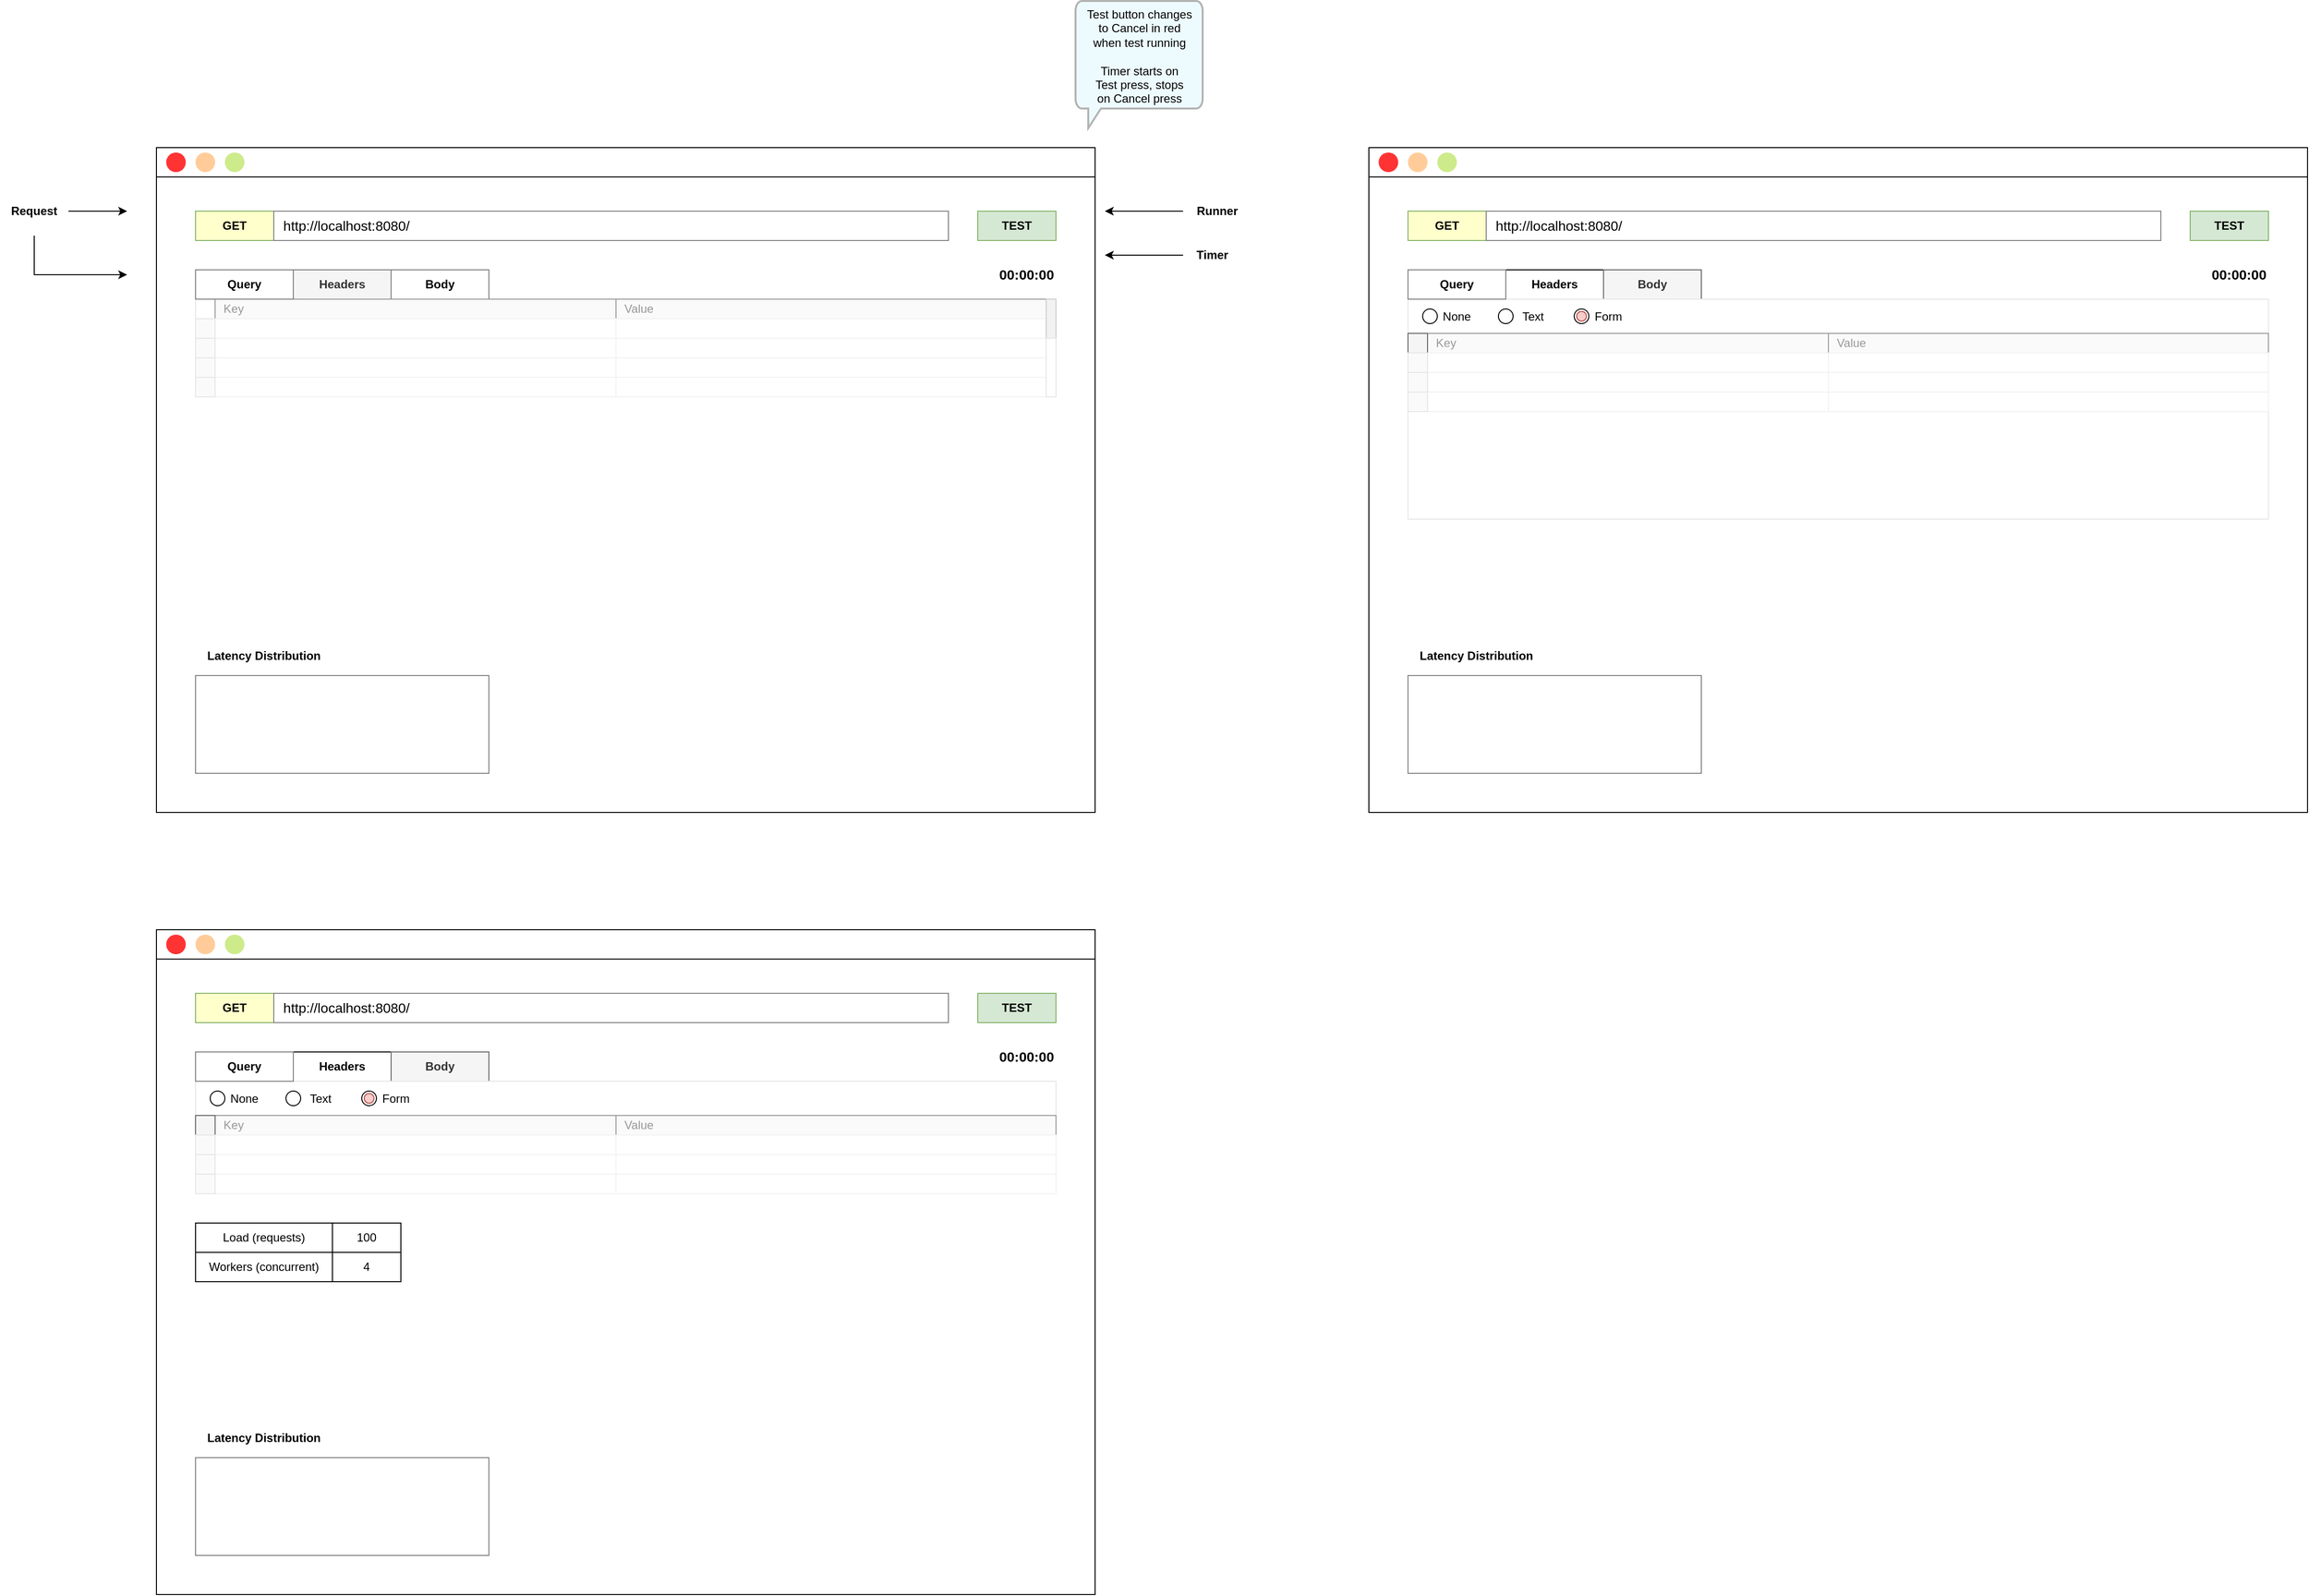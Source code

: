 <mxfile version="13.3.5" type="device"><diagram id="piDafpqhtRUU5qUU-vj8" name="request"><mxGraphModel dx="1506" dy="1230" grid="1" gridSize="10" guides="1" tooltips="0" connect="1" arrows="0" fold="1" page="0" pageScale="1" pageWidth="1169" pageHeight="827" math="0" shadow="0"><root><mxCell id="0"/><mxCell id="1" parent="0"/><mxCell id="DUtWAYtQzDYEJE8aA9wI-19" value="" style="group;fontStyle=1;movable=1;resizable=1;rotatable=1;deletable=1;editable=1;connectable=1;align=left;fontColor=#333333;fillColor=#FAFAFA;strokeColor=#000000;" parent="1" vertex="1" connectable="0"><mxGeometry y="40" width="960" height="680" as="geometry"/></mxCell><mxCell id="DUtWAYtQzDYEJE8aA9wI-14" value="" style="rounded=0;whiteSpace=wrap;html=1;movable=1;resizable=1;rotatable=1;deletable=1;editable=1;connectable=1;" parent="DUtWAYtQzDYEJE8aA9wI-19" vertex="1"><mxGeometry width="960" height="680" as="geometry"/></mxCell><mxCell id="DUtWAYtQzDYEJE8aA9wI-15" value="" style="rounded=0;whiteSpace=wrap;html=1;movable=1;resizable=1;rotatable=1;deletable=1;editable=1;connectable=1;" parent="DUtWAYtQzDYEJE8aA9wI-19" vertex="1"><mxGeometry width="960" height="30" as="geometry"/></mxCell><mxCell id="DUtWAYtQzDYEJE8aA9wI-16" value="" style="ellipse;whiteSpace=wrap;html=1;aspect=fixed;fontColor=#ffffff;strokeColor=none;fillColor=#FF3333;movable=1;resizable=1;rotatable=1;deletable=1;editable=1;connectable=1;" parent="DUtWAYtQzDYEJE8aA9wI-19" vertex="1"><mxGeometry x="10" y="5" width="20" height="20" as="geometry"/></mxCell><mxCell id="DUtWAYtQzDYEJE8aA9wI-17" value="" style="ellipse;whiteSpace=wrap;html=1;aspect=fixed;fillColor=#ffcc99;strokeColor=none;movable=1;resizable=1;rotatable=1;deletable=1;editable=1;connectable=1;" parent="DUtWAYtQzDYEJE8aA9wI-19" vertex="1"><mxGeometry x="40" y="5" width="20" height="20" as="geometry"/></mxCell><mxCell id="DUtWAYtQzDYEJE8aA9wI-18" value="" style="ellipse;whiteSpace=wrap;html=1;aspect=fixed;fillColor=#cdeb8b;strokeColor=none;movable=1;resizable=1;rotatable=1;deletable=1;editable=1;connectable=1;" parent="DUtWAYtQzDYEJE8aA9wI-19" vertex="1"><mxGeometry x="70" y="5" width="20" height="20" as="geometry"/></mxCell><mxCell id="DUtWAYtQzDYEJE8aA9wI-38" value="&lt;b&gt;TEST&lt;/b&gt;" style="rounded=0;whiteSpace=wrap;html=1;align=center;fillColor=#d5e8d4;strokeColor=#82b366;movable=1;resizable=1;rotatable=1;deletable=1;editable=1;connectable=1;" parent="DUtWAYtQzDYEJE8aA9wI-19" vertex="1"><mxGeometry x="840" y="65" width="80" height="30" as="geometry"/></mxCell><mxCell id="DUtWAYtQzDYEJE8aA9wI-216" value="" style="html=1;dashed=0;whitespace=wrap;labelBackgroundColor=none;fillColor=none;align=left;strokeColor=#808080;movable=1;resizable=1;rotatable=1;deletable=1;editable=1;connectable=1;" parent="DUtWAYtQzDYEJE8aA9wI-19" vertex="1"><mxGeometry x="40" y="540" width="300" height="100" as="geometry"/></mxCell><mxCell id="DUtWAYtQzDYEJE8aA9wI-217" value="&lt;b&gt;Latency Distribution&lt;/b&gt;" style="text;html=1;strokeColor=none;fillColor=none;align=center;verticalAlign=middle;whiteSpace=wrap;rounded=0;labelBackgroundColor=none;movable=1;resizable=1;rotatable=1;deletable=1;editable=1;connectable=1;" parent="DUtWAYtQzDYEJE8aA9wI-19" vertex="1"><mxGeometry x="40" y="510" width="140" height="20" as="geometry"/></mxCell><mxCell id="DUtWAYtQzDYEJE8aA9wI-33" value="&lt;b&gt;Headers&lt;/b&gt;" style="rounded=0;whiteSpace=wrap;html=1;align=center;fillColor=#f5f5f5;fontColor=#333333;strokeColor=#808080;movable=1;resizable=1;rotatable=1;deletable=1;editable=1;connectable=1;" parent="DUtWAYtQzDYEJE8aA9wI-19" vertex="1"><mxGeometry x="140" y="125" width="100" height="30" as="geometry"/></mxCell><mxCell id="DUtWAYtQzDYEJE8aA9wI-39" value="&lt;b&gt;&lt;font style=&quot;font-size: 14px&quot;&gt;00:00:00&lt;/font&gt;&lt;/b&gt;" style="text;html=1;strokeColor=none;fillColor=none;align=right;verticalAlign=middle;whiteSpace=wrap;rounded=0;movable=1;resizable=1;rotatable=1;deletable=1;editable=1;connectable=1;" parent="DUtWAYtQzDYEJE8aA9wI-19" vertex="1"><mxGeometry x="840" y="120" width="80" height="20" as="geometry"/></mxCell><mxCell id="DUtWAYtQzDYEJE8aA9wI-40" value="&lt;b&gt;Body&lt;/b&gt;" style="rounded=0;whiteSpace=wrap;html=1;align=center;strokeColor=#808080;movable=1;resizable=1;rotatable=1;deletable=1;editable=1;connectable=1;" parent="DUtWAYtQzDYEJE8aA9wI-19" vertex="1"><mxGeometry x="240" y="125" width="100" height="30" as="geometry"/></mxCell><mxCell id="DUtWAYtQzDYEJE8aA9wI-25" value="" style="rounded=0;whiteSpace=wrap;html=1;align=left;strokeColor=#E6E6E6;movable=1;resizable=1;rotatable=1;deletable=1;editable=1;connectable=1;" parent="DUtWAYtQzDYEJE8aA9wI-19" vertex="1"><mxGeometry x="40" y="155" width="880" height="100" as="geometry"/></mxCell><mxCell id="DUtWAYtQzDYEJE8aA9wI-47" value="&lt;font color=&quot;#999999&quot;&gt;&amp;nbsp; Key&lt;/font&gt;" style="rounded=0;whiteSpace=wrap;html=1;align=left;labelBackgroundColor=none;fillColor=#FAFAFA;strokeColor=#999999;movable=1;resizable=1;rotatable=1;deletable=1;editable=1;connectable=1;" parent="DUtWAYtQzDYEJE8aA9wI-19" vertex="1"><mxGeometry x="60" y="155" width="410" height="20" as="geometry"/></mxCell><mxCell id="DUtWAYtQzDYEJE8aA9wI-109" value="&lt;font color=&quot;#999999&quot;&gt;&amp;nbsp; Value&lt;/font&gt;" style="rounded=0;whiteSpace=wrap;html=1;align=left;labelBackgroundColor=none;fillColor=#FAFAFA;strokeColor=#999999;movable=1;resizable=1;rotatable=1;deletable=1;editable=1;connectable=1;" parent="DUtWAYtQzDYEJE8aA9wI-19" vertex="1"><mxGeometry x="470" y="155" width="440" height="20" as="geometry"/></mxCell><mxCell id="DUtWAYtQzDYEJE8aA9wI-111" value="" style="rounded=0;whiteSpace=wrap;html=1;align=left;labelBackgroundColor=none;fillColor=#FFFFFF;strokeColor=#F2F2F2;movable=1;resizable=1;rotatable=1;deletable=1;editable=1;connectable=1;" parent="DUtWAYtQzDYEJE8aA9wI-19" vertex="1"><mxGeometry x="60" y="175" width="410" height="20" as="geometry"/></mxCell><mxCell id="DUtWAYtQzDYEJE8aA9wI-135" value="" style="rounded=0;whiteSpace=wrap;html=1;align=left;labelBackgroundColor=none;fillColor=#FFFFFF;strokeColor=#F2F2F2;movable=1;resizable=1;rotatable=1;deletable=1;editable=1;connectable=1;" parent="DUtWAYtQzDYEJE8aA9wI-19" vertex="1"><mxGeometry x="470" y="175" width="440" height="20" as="geometry"/></mxCell><mxCell id="DUtWAYtQzDYEJE8aA9wI-137" value="" style="rounded=0;whiteSpace=wrap;html=1;align=left;labelBackgroundColor=none;fillColor=#FFFFFF;strokeColor=#F2F2F2;movable=1;resizable=1;rotatable=1;deletable=1;editable=1;connectable=1;" parent="DUtWAYtQzDYEJE8aA9wI-19" vertex="1"><mxGeometry x="470" y="195" width="440" height="20" as="geometry"/></mxCell><mxCell id="DUtWAYtQzDYEJE8aA9wI-136" value="" style="rounded=0;whiteSpace=wrap;html=1;align=left;labelBackgroundColor=none;fillColor=#FFFFFF;strokeColor=#F2F2F2;movable=1;resizable=1;rotatable=1;deletable=1;editable=1;connectable=1;" parent="DUtWAYtQzDYEJE8aA9wI-19" vertex="1"><mxGeometry x="60" y="195" width="410" height="20" as="geometry"/></mxCell><mxCell id="DUtWAYtQzDYEJE8aA9wI-138" value="" style="rounded=0;whiteSpace=wrap;html=1;align=left;labelBackgroundColor=none;fillColor=#FFFFFF;strokeColor=#F2F2F2;movable=1;resizable=1;rotatable=1;deletable=1;editable=1;connectable=1;" parent="DUtWAYtQzDYEJE8aA9wI-19" vertex="1"><mxGeometry x="60" y="215" width="410" height="20" as="geometry"/></mxCell><mxCell id="DUtWAYtQzDYEJE8aA9wI-140" value="" style="rounded=0;whiteSpace=wrap;html=1;align=left;labelBackgroundColor=none;fillColor=#FFFFFF;strokeColor=#F2F2F2;movable=1;resizable=1;rotatable=1;deletable=1;editable=1;connectable=1;" parent="DUtWAYtQzDYEJE8aA9wI-19" vertex="1"><mxGeometry x="470" y="215" width="440" height="20" as="geometry"/></mxCell><mxCell id="DUtWAYtQzDYEJE8aA9wI-139" value="" style="rounded=0;whiteSpace=wrap;html=1;align=left;labelBackgroundColor=none;fillColor=#FFFFFF;strokeColor=#F2F2F2;movable=1;resizable=1;rotatable=1;deletable=1;editable=1;connectable=1;" parent="DUtWAYtQzDYEJE8aA9wI-19" vertex="1"><mxGeometry x="60" y="235" width="410" height="20" as="geometry"/></mxCell><mxCell id="DUtWAYtQzDYEJE8aA9wI-170" value="" style="rounded=0;whiteSpace=wrap;html=1;align=left;labelBackgroundColor=none;fillColor=#FFFFFF;strokeColor=#F2F2F2;movable=1;resizable=1;rotatable=1;deletable=1;editable=1;connectable=1;" parent="DUtWAYtQzDYEJE8aA9wI-19" vertex="1"><mxGeometry x="470" y="235" width="440" height="20" as="geometry"/></mxCell><mxCell id="DUtWAYtQzDYEJE8aA9wI-110" value="" style="rounded=0;whiteSpace=wrap;html=1;align=left;labelBackgroundColor=none;fillColor=#FAFAFA;strokeColor=#E6E6E6;movable=1;resizable=1;rotatable=1;deletable=1;editable=1;connectable=1;" parent="DUtWAYtQzDYEJE8aA9wI-19" vertex="1"><mxGeometry x="40" y="235" width="20" height="20" as="geometry"/></mxCell><mxCell id="DUtWAYtQzDYEJE8aA9wI-207" value="" style="rounded=0;whiteSpace=wrap;html=1;align=left;labelBackgroundColor=none;fillColor=#FAFAFA;strokeColor=#E6E6E6;movable=1;resizable=1;rotatable=1;deletable=1;editable=1;connectable=1;" parent="DUtWAYtQzDYEJE8aA9wI-19" vertex="1"><mxGeometry x="40" y="215" width="20" height="20" as="geometry"/></mxCell><mxCell id="DUtWAYtQzDYEJE8aA9wI-208" value="" style="rounded=0;whiteSpace=wrap;html=1;align=left;labelBackgroundColor=none;fillColor=#FAFAFA;strokeColor=#E6E6E6;movable=1;resizable=1;rotatable=1;deletable=1;editable=1;connectable=1;" parent="DUtWAYtQzDYEJE8aA9wI-19" vertex="1"><mxGeometry x="40" y="195" width="20" height="20" as="geometry"/></mxCell><mxCell id="DUtWAYtQzDYEJE8aA9wI-209" value="" style="rounded=0;whiteSpace=wrap;html=1;align=left;labelBackgroundColor=none;fillColor=#FAFAFA;strokeColor=#E6E6E6;movable=1;resizable=1;rotatable=1;deletable=1;editable=1;connectable=1;" parent="DUtWAYtQzDYEJE8aA9wI-19" vertex="1"><mxGeometry x="40" y="175" width="20" height="20" as="geometry"/></mxCell><mxCell id="DUtWAYtQzDYEJE8aA9wI-27" value="" style="rounded=0;whiteSpace=wrap;html=1;align=left;fillColor=#F2F2F2;strokeColor=#CCCCCC;movable=1;resizable=1;rotatable=1;deletable=1;editable=1;connectable=1;" parent="DUtWAYtQzDYEJE8aA9wI-19" vertex="1"><mxGeometry x="910" y="155" width="10" height="40" as="geometry"/></mxCell><mxCell id="DUtWAYtQzDYEJE8aA9wI-31" value="" style="rounded=0;whiteSpace=wrap;html=1;align=left;strokeColor=#E6E6E6;movable=1;resizable=1;rotatable=1;deletable=1;editable=1;connectable=1;" parent="DUtWAYtQzDYEJE8aA9wI-19" vertex="1"><mxGeometry x="910" y="195" width="10" height="60" as="geometry"/></mxCell><mxCell id="DUtWAYtQzDYEJE8aA9wI-36" value="&lt;b&gt;Query&lt;/b&gt;" style="rounded=0;whiteSpace=wrap;html=1;align=center;strokeColor=#808080;movable=1;resizable=1;rotatable=1;deletable=1;editable=1;connectable=1;" parent="DUtWAYtQzDYEJE8aA9wI-19" vertex="1"><mxGeometry x="40" y="125" width="100" height="30" as="geometry"/></mxCell><mxCell id="DUtWAYtQzDYEJE8aA9wI-26" value="" style="group;movable=1;resizable=1;rotatable=1;deletable=1;editable=1;connectable=1;" parent="DUtWAYtQzDYEJE8aA9wI-19" vertex="1" connectable="0"><mxGeometry x="40" y="65" width="880" height="30" as="geometry"/></mxCell><mxCell id="DUtWAYtQzDYEJE8aA9wI-20" value="GET" style="rounded=0;whiteSpace=wrap;html=1;strokeColor=#82b366;fontStyle=1;fillColor=#FFFFCC;movable=1;resizable=1;rotatable=1;deletable=1;editable=1;connectable=1;" parent="DUtWAYtQzDYEJE8aA9wI-26" vertex="1"><mxGeometry width="80" height="30" as="geometry"/></mxCell><mxCell id="DUtWAYtQzDYEJE8aA9wI-22" value="&lt;span style=&quot;font-size: 14px&quot;&gt;&amp;nbsp; http://localhost:8080/&lt;/span&gt;" style="rounded=0;whiteSpace=wrap;html=1;align=left;strokeColor=#808080;movable=1;resizable=1;rotatable=1;deletable=1;editable=1;connectable=1;" parent="DUtWAYtQzDYEJE8aA9wI-26" vertex="1"><mxGeometry x="80" width="690" height="30" as="geometry"/></mxCell><mxCell id="DUtWAYtQzDYEJE8aA9wI-42" value="Test button changes&lt;br&gt;to Cancel in red&lt;br&gt;when test running&lt;br&gt;&lt;br&gt;Timer starts on&lt;br&gt;Test press, stops&lt;br&gt;on Cancel press" style="html=1;verticalLabelPosition=middle;align=center;labelBackgroundColor=none;verticalAlign=top;strokeWidth=2;shadow=0;dashed=0;shape=mxgraph.ios7.icons.message;flipH=1;labelPosition=center;fillColor=#EDFBFF;strokeColor=#B3B3B3;movable=1;resizable=1;rotatable=1;deletable=1;editable=1;connectable=1;" parent="1" vertex="1"><mxGeometry x="940" y="-110" width="130" height="130" as="geometry"/></mxCell><mxCell id="6" style="edgeStyle=orthogonalEdgeStyle;rounded=0;orthogonalLoop=1;jettySize=auto;html=1;movable=1;resizable=1;rotatable=1;deletable=1;editable=1;connectable=1;" parent="1" source="5" edge="1"><mxGeometry relative="1" as="geometry"><mxPoint x="-30" y="105" as="targetPoint"/></mxGeometry></mxCell><mxCell id="12" style="edgeStyle=orthogonalEdgeStyle;rounded=0;orthogonalLoop=1;jettySize=auto;html=1;movable=1;resizable=1;rotatable=1;deletable=1;editable=1;connectable=1;" parent="1" edge="1"><mxGeometry relative="1" as="geometry"><mxPoint x="-30" y="170" as="targetPoint"/><mxPoint x="-125" y="130" as="sourcePoint"/><Array as="points"><mxPoint x="-125" y="170"/></Array></mxGeometry></mxCell><mxCell id="5" value="&lt;b&gt;Request&lt;/b&gt;" style="text;html=1;strokeColor=none;fillColor=none;align=center;verticalAlign=middle;whiteSpace=wrap;rounded=0;movable=1;resizable=1;rotatable=1;deletable=1;editable=1;connectable=1;" parent="1" vertex="1"><mxGeometry x="-160" y="95" width="70" height="20" as="geometry"/></mxCell><mxCell id="8" style="edgeStyle=orthogonalEdgeStyle;rounded=0;orthogonalLoop=1;jettySize=auto;html=1;movable=1;resizable=1;rotatable=1;deletable=1;editable=1;connectable=1;" parent="1" source="7" edge="1"><mxGeometry relative="1" as="geometry"><mxPoint x="970" y="105" as="targetPoint"/></mxGeometry></mxCell><mxCell id="7" value="&lt;b&gt;Runner&lt;/b&gt;" style="text;html=1;strokeColor=none;fillColor=none;align=center;verticalAlign=middle;whiteSpace=wrap;rounded=0;movable=1;resizable=1;rotatable=1;deletable=1;editable=1;connectable=1;" parent="1" vertex="1"><mxGeometry x="1050" y="95" width="70" height="20" as="geometry"/></mxCell><mxCell id="11" style="edgeStyle=orthogonalEdgeStyle;rounded=0;orthogonalLoop=1;jettySize=auto;html=1;movable=1;resizable=1;rotatable=1;deletable=1;editable=1;connectable=1;" parent="1" source="10" edge="1"><mxGeometry relative="1" as="geometry"><mxPoint x="970" y="150" as="targetPoint"/></mxGeometry></mxCell><mxCell id="10" value="&lt;b&gt;Timer&lt;/b&gt;" style="text;html=1;strokeColor=none;fillColor=none;align=center;verticalAlign=middle;whiteSpace=wrap;rounded=0;movable=1;resizable=1;rotatable=1;deletable=1;editable=1;connectable=1;" parent="1" vertex="1"><mxGeometry x="1050" y="140" width="60" height="20" as="geometry"/></mxCell><mxCell id="96" value="" style="group;fontStyle=1;movable=1;resizable=1;rotatable=1;deletable=1;editable=1;connectable=1;align=left;" parent="1" vertex="1" connectable="0"><mxGeometry x="1240" y="40" width="960" height="680" as="geometry"/></mxCell><mxCell id="97" value="" style="rounded=0;whiteSpace=wrap;html=1;movable=1;resizable=1;rotatable=1;deletable=1;editable=1;connectable=1;" parent="96" vertex="1"><mxGeometry width="960" height="680" as="geometry"/></mxCell><mxCell id="98" value="" style="rounded=0;whiteSpace=wrap;html=1;movable=1;resizable=1;rotatable=1;deletable=1;editable=1;connectable=1;" parent="96" vertex="1"><mxGeometry width="960" height="30" as="geometry"/></mxCell><mxCell id="99" value="" style="ellipse;whiteSpace=wrap;html=1;aspect=fixed;fontColor=#ffffff;strokeColor=none;fillColor=#FF3333;movable=1;resizable=1;rotatable=1;deletable=1;editable=1;connectable=1;" parent="96" vertex="1"><mxGeometry x="10" y="5" width="20" height="20" as="geometry"/></mxCell><mxCell id="100" value="" style="ellipse;whiteSpace=wrap;html=1;aspect=fixed;fillColor=#ffcc99;strokeColor=none;movable=1;resizable=1;rotatable=1;deletable=1;editable=1;connectable=1;" parent="96" vertex="1"><mxGeometry x="40" y="5" width="20" height="20" as="geometry"/></mxCell><mxCell id="101" value="" style="ellipse;whiteSpace=wrap;html=1;aspect=fixed;fillColor=#cdeb8b;strokeColor=none;movable=1;resizable=1;rotatable=1;deletable=1;editable=1;connectable=1;" parent="96" vertex="1"><mxGeometry x="70" y="5" width="20" height="20" as="geometry"/></mxCell><mxCell id="102" value="&lt;b&gt;TEST&lt;/b&gt;" style="rounded=0;whiteSpace=wrap;html=1;align=center;fillColor=#d5e8d4;strokeColor=#82b366;movable=1;resizable=1;rotatable=1;deletable=1;editable=1;connectable=1;" parent="96" vertex="1"><mxGeometry x="840" y="65" width="80" height="30" as="geometry"/></mxCell><mxCell id="103" value="" style="html=1;dashed=0;whitespace=wrap;labelBackgroundColor=none;fillColor=none;align=left;strokeColor=#808080;movable=1;resizable=1;rotatable=1;deletable=1;editable=1;connectable=1;" parent="96" vertex="1"><mxGeometry x="40" y="540" width="300" height="100" as="geometry"/></mxCell><mxCell id="104" value="&lt;b&gt;Latency Distribution&lt;/b&gt;" style="text;html=1;strokeColor=none;fillColor=none;align=center;verticalAlign=middle;whiteSpace=wrap;rounded=0;labelBackgroundColor=none;movable=1;resizable=1;rotatable=1;deletable=1;editable=1;connectable=1;" parent="96" vertex="1"><mxGeometry x="40" y="510" width="140" height="20" as="geometry"/></mxCell><mxCell id="105" value="&lt;b&gt;Headers&lt;/b&gt;" style="rounded=0;whiteSpace=wrap;html=1;align=center;movable=1;resizable=1;rotatable=1;deletable=1;editable=1;connectable=1;" parent="96" vertex="1"><mxGeometry x="140" y="125" width="100" height="30" as="geometry"/></mxCell><mxCell id="106" value="&lt;b&gt;&lt;font style=&quot;font-size: 14px&quot;&gt;00:00:00&lt;/font&gt;&lt;/b&gt;" style="text;html=1;strokeColor=none;fillColor=none;align=right;verticalAlign=middle;whiteSpace=wrap;rounded=0;movable=1;resizable=1;rotatable=1;deletable=1;editable=1;connectable=1;" parent="96" vertex="1"><mxGeometry x="840" y="120" width="80" height="20" as="geometry"/></mxCell><mxCell id="107" value="&lt;b&gt;Body&lt;/b&gt;" style="rounded=0;whiteSpace=wrap;html=1;align=center;strokeColor=#666666;movable=1;resizable=1;rotatable=1;deletable=1;editable=1;connectable=1;fillColor=#f5f5f5;fontColor=#333333;" parent="96" vertex="1"><mxGeometry x="240" y="125" width="100" height="30" as="geometry"/></mxCell><mxCell id="108" value="" style="rounded=0;whiteSpace=wrap;html=1;align=left;strokeColor=#E6E6E6;movable=1;resizable=1;rotatable=1;deletable=1;editable=1;connectable=1;" parent="96" vertex="1"><mxGeometry x="40" y="155" width="880" height="225" as="geometry"/></mxCell><mxCell id="125" value="&lt;b&gt;Query&lt;/b&gt;" style="rounded=0;whiteSpace=wrap;html=1;align=center;strokeColor=#808080;movable=1;resizable=1;rotatable=1;deletable=1;editable=1;connectable=1;" parent="96" vertex="1"><mxGeometry x="40" y="125" width="100" height="30" as="geometry"/></mxCell><mxCell id="126" value="" style="group;movable=1;resizable=1;rotatable=1;deletable=1;editable=1;connectable=1;" parent="96" vertex="1" connectable="0"><mxGeometry x="40" y="65" width="880" height="30" as="geometry"/></mxCell><mxCell id="127" value="GET" style="rounded=0;whiteSpace=wrap;html=1;strokeColor=#82b366;fontStyle=1;fillColor=#FFFFCC;movable=1;resizable=1;rotatable=1;deletable=1;editable=1;connectable=1;" parent="126" vertex="1"><mxGeometry width="80" height="30" as="geometry"/></mxCell><mxCell id="128" value="&lt;span style=&quot;font-size: 14px&quot;&gt;&amp;nbsp; http://localhost:8080/&lt;/span&gt;" style="rounded=0;whiteSpace=wrap;html=1;align=left;strokeColor=#808080;movable=1;resizable=1;rotatable=1;deletable=1;editable=1;connectable=1;" parent="126" vertex="1"><mxGeometry x="80" width="690" height="30" as="geometry"/></mxCell><mxCell id="asF9Nt4ZujR2NF6vlL5a-130" value="" style="ellipse;whiteSpace=wrap;html=1;aspect=fixed;strokeColor=#000000;movable=1;resizable=1;rotatable=1;deletable=1;editable=1;connectable=1;" parent="96" vertex="1"><mxGeometry x="55" y="165" width="15" height="15" as="geometry"/></mxCell><mxCell id="asF9Nt4ZujR2NF6vlL5a-131" value="None" style="text;html=1;strokeColor=none;fillColor=none;align=center;verticalAlign=middle;whiteSpace=wrap;rounded=0;movable=1;resizable=1;rotatable=1;deletable=1;editable=1;connectable=1;" parent="96" vertex="1"><mxGeometry x="70" y="162.5" width="40" height="20" as="geometry"/></mxCell><mxCell id="asF9Nt4ZujR2NF6vlL5a-132" value="" style="ellipse;whiteSpace=wrap;html=1;aspect=fixed;strokeColor=#000000;movable=1;resizable=1;rotatable=1;deletable=1;editable=1;connectable=1;" parent="96" vertex="1"><mxGeometry x="132.5" y="165" width="15" height="15" as="geometry"/></mxCell><mxCell id="asF9Nt4ZujR2NF6vlL5a-133" value="Text" style="text;html=1;strokeColor=none;fillColor=none;align=center;verticalAlign=middle;whiteSpace=wrap;rounded=0;movable=1;resizable=1;rotatable=1;deletable=1;editable=1;connectable=1;" parent="96" vertex="1"><mxGeometry x="147.5" y="162.5" width="40" height="20" as="geometry"/></mxCell><mxCell id="asF9Nt4ZujR2NF6vlL5a-139" value="" style="ellipse;whiteSpace=wrap;html=1;aspect=fixed;strokeColor=#000000;movable=1;resizable=1;rotatable=1;deletable=1;editable=1;connectable=1;" parent="96" vertex="1"><mxGeometry x="210" y="165" width="15" height="15" as="geometry"/></mxCell><mxCell id="asF9Nt4ZujR2NF6vlL5a-140" value="Form" style="text;html=1;strokeColor=none;fillColor=none;align=center;verticalAlign=middle;whiteSpace=wrap;rounded=0;movable=1;resizable=1;rotatable=1;deletable=1;editable=1;connectable=1;" parent="96" vertex="1"><mxGeometry x="225" y="162.5" width="40" height="20" as="geometry"/></mxCell><mxCell id="asF9Nt4ZujR2NF6vlL5a-141" value="" style="ellipse;whiteSpace=wrap;html=1;aspect=fixed;strokeColor=#b85450;fillColor=#f8cecc;movable=1;resizable=1;rotatable=1;deletable=1;editable=1;connectable=1;" parent="96" vertex="1"><mxGeometry x="212.5" y="167.5" width="10" height="10" as="geometry"/></mxCell><mxCell id="asF9Nt4ZujR2NF6vlL5a-142" value="&lt;font color=&quot;#999999&quot;&gt;&amp;nbsp; Key&lt;/font&gt;" style="rounded=0;whiteSpace=wrap;html=1;align=left;labelBackgroundColor=none;fillColor=#FAFAFA;strokeColor=#999999;movable=1;resizable=1;rotatable=1;deletable=1;editable=1;connectable=1;" parent="96" vertex="1"><mxGeometry x="60" y="190" width="410" height="20" as="geometry"/></mxCell><mxCell id="asF9Nt4ZujR2NF6vlL5a-143" value="&lt;font color=&quot;#999999&quot;&gt;&amp;nbsp; Value&lt;/font&gt;" style="rounded=0;whiteSpace=wrap;html=1;align=left;labelBackgroundColor=none;fillColor=#FAFAFA;strokeColor=#999999;movable=1;resizable=1;rotatable=1;deletable=1;editable=1;connectable=1;" parent="96" vertex="1"><mxGeometry x="470" y="190" width="450" height="20" as="geometry"/></mxCell><mxCell id="asF9Nt4ZujR2NF6vlL5a-144" value="" style="rounded=0;whiteSpace=wrap;html=1;fillColor=#f5f5f5;strokeColor=#666666;fontColor=#333333;movable=1;resizable=1;rotatable=1;deletable=1;editable=1;connectable=1;" parent="96" vertex="1"><mxGeometry x="40" y="190" width="20" height="20" as="geometry"/></mxCell><mxCell id="asF9Nt4ZujR2NF6vlL5a-145" value="" style="rounded=0;whiteSpace=wrap;html=1;align=left;labelBackgroundColor=none;fillColor=#FFFFFF;strokeColor=#F2F2F2;movable=1;resizable=1;rotatable=1;deletable=1;editable=1;connectable=1;" parent="96" vertex="1"><mxGeometry x="60" y="210" width="410" height="20" as="geometry"/></mxCell><mxCell id="asF9Nt4ZujR2NF6vlL5a-146" value="" style="rounded=0;whiteSpace=wrap;html=1;align=left;labelBackgroundColor=none;fillColor=#FFFFFF;strokeColor=#F2F2F2;movable=1;resizable=1;rotatable=1;deletable=1;editable=1;connectable=1;" parent="96" vertex="1"><mxGeometry x="60" y="230" width="410" height="20" as="geometry"/></mxCell><mxCell id="asF9Nt4ZujR2NF6vlL5a-147" value="" style="rounded=0;whiteSpace=wrap;html=1;align=left;labelBackgroundColor=none;fillColor=#FFFFFF;strokeColor=#F2F2F2;movable=1;resizable=1;rotatable=1;deletable=1;editable=1;connectable=1;" parent="96" vertex="1"><mxGeometry x="60" y="250" width="410" height="20" as="geometry"/></mxCell><mxCell id="asF9Nt4ZujR2NF6vlL5a-148" value="" style="rounded=0;whiteSpace=wrap;html=1;align=left;labelBackgroundColor=none;fillColor=#FAFAFA;strokeColor=#E6E6E6;movable=1;resizable=1;rotatable=1;deletable=1;editable=1;connectable=1;" parent="96" vertex="1"><mxGeometry x="40" y="250" width="20" height="20" as="geometry"/></mxCell><mxCell id="asF9Nt4ZujR2NF6vlL5a-149" value="" style="rounded=0;whiteSpace=wrap;html=1;align=left;labelBackgroundColor=none;fillColor=#FAFAFA;strokeColor=#E6E6E6;movable=1;resizable=1;rotatable=1;deletable=1;editable=1;connectable=1;" parent="96" vertex="1"><mxGeometry x="40" y="230" width="20" height="20" as="geometry"/></mxCell><mxCell id="asF9Nt4ZujR2NF6vlL5a-150" value="" style="rounded=0;whiteSpace=wrap;html=1;align=left;labelBackgroundColor=none;fillColor=#FAFAFA;strokeColor=#E6E6E6;movable=1;resizable=1;rotatable=1;deletable=1;editable=1;connectable=1;" parent="96" vertex="1"><mxGeometry x="40" y="210" width="20" height="20" as="geometry"/></mxCell><mxCell id="asF9Nt4ZujR2NF6vlL5a-151" value="" style="rounded=0;whiteSpace=wrap;html=1;align=left;labelBackgroundColor=none;fillColor=#FFFFFF;strokeColor=#F2F2F2;movable=1;resizable=1;rotatable=1;deletable=1;editable=1;connectable=1;" parent="96" vertex="1"><mxGeometry x="470" y="210" width="450" height="20" as="geometry"/></mxCell><mxCell id="asF9Nt4ZujR2NF6vlL5a-152" value="" style="rounded=0;whiteSpace=wrap;html=1;align=left;labelBackgroundColor=none;fillColor=#FFFFFF;strokeColor=#F2F2F2;movable=1;resizable=1;rotatable=1;deletable=1;editable=1;connectable=1;" parent="96" vertex="1"><mxGeometry x="470" y="230" width="450" height="20" as="geometry"/></mxCell><mxCell id="asF9Nt4ZujR2NF6vlL5a-153" value="" style="rounded=0;whiteSpace=wrap;html=1;align=left;labelBackgroundColor=none;fillColor=#FFFFFF;strokeColor=#F2F2F2;movable=1;resizable=1;rotatable=1;deletable=1;editable=1;connectable=1;" parent="96" vertex="1"><mxGeometry x="470" y="250" width="450" height="20" as="geometry"/></mxCell><mxCell id="LPYYJZgNHcjfQFJsrw34-128" value="" style="group;fontStyle=1;movable=1;resizable=1;rotatable=1;deletable=1;editable=1;connectable=1;align=left;" vertex="1" connectable="0" parent="1"><mxGeometry y="840" width="960" height="680" as="geometry"/></mxCell><mxCell id="LPYYJZgNHcjfQFJsrw34-129" value="" style="rounded=0;whiteSpace=wrap;html=1;movable=1;resizable=1;rotatable=1;deletable=1;editable=1;connectable=1;" vertex="1" parent="LPYYJZgNHcjfQFJsrw34-128"><mxGeometry width="960" height="680" as="geometry"/></mxCell><mxCell id="LPYYJZgNHcjfQFJsrw34-130" value="" style="rounded=0;whiteSpace=wrap;html=1;movable=1;resizable=1;rotatable=1;deletable=1;editable=1;connectable=1;" vertex="1" parent="LPYYJZgNHcjfQFJsrw34-128"><mxGeometry width="960" height="30" as="geometry"/></mxCell><mxCell id="LPYYJZgNHcjfQFJsrw34-131" value="" style="ellipse;whiteSpace=wrap;html=1;aspect=fixed;fontColor=#ffffff;strokeColor=none;fillColor=#FF3333;movable=1;resizable=1;rotatable=1;deletable=1;editable=1;connectable=1;" vertex="1" parent="LPYYJZgNHcjfQFJsrw34-128"><mxGeometry x="10" y="5" width="20" height="20" as="geometry"/></mxCell><mxCell id="LPYYJZgNHcjfQFJsrw34-132" value="" style="ellipse;whiteSpace=wrap;html=1;aspect=fixed;fillColor=#ffcc99;strokeColor=none;movable=1;resizable=1;rotatable=1;deletable=1;editable=1;connectable=1;" vertex="1" parent="LPYYJZgNHcjfQFJsrw34-128"><mxGeometry x="40" y="5" width="20" height="20" as="geometry"/></mxCell><mxCell id="LPYYJZgNHcjfQFJsrw34-133" value="" style="ellipse;whiteSpace=wrap;html=1;aspect=fixed;fillColor=#cdeb8b;strokeColor=none;movable=1;resizable=1;rotatable=1;deletable=1;editable=1;connectable=1;" vertex="1" parent="LPYYJZgNHcjfQFJsrw34-128"><mxGeometry x="70" y="5" width="20" height="20" as="geometry"/></mxCell><mxCell id="LPYYJZgNHcjfQFJsrw34-134" value="&lt;b&gt;TEST&lt;/b&gt;" style="rounded=0;whiteSpace=wrap;html=1;align=center;fillColor=#d5e8d4;strokeColor=#82b366;movable=1;resizable=1;rotatable=1;deletable=1;editable=1;connectable=1;" vertex="1" parent="LPYYJZgNHcjfQFJsrw34-128"><mxGeometry x="840" y="65" width="80" height="30" as="geometry"/></mxCell><mxCell id="LPYYJZgNHcjfQFJsrw34-135" value="" style="html=1;dashed=0;whitespace=wrap;labelBackgroundColor=none;fillColor=none;align=left;strokeColor=#808080;movable=1;resizable=1;rotatable=1;deletable=1;editable=1;connectable=1;" vertex="1" parent="LPYYJZgNHcjfQFJsrw34-128"><mxGeometry x="40" y="540" width="300" height="100" as="geometry"/></mxCell><mxCell id="LPYYJZgNHcjfQFJsrw34-136" value="&lt;b&gt;Latency Distribution&lt;/b&gt;" style="text;html=1;strokeColor=none;fillColor=none;align=center;verticalAlign=middle;whiteSpace=wrap;rounded=0;labelBackgroundColor=none;movable=1;resizable=1;rotatable=1;deletable=1;editable=1;connectable=1;" vertex="1" parent="LPYYJZgNHcjfQFJsrw34-128"><mxGeometry x="40" y="510" width="140" height="20" as="geometry"/></mxCell><mxCell id="LPYYJZgNHcjfQFJsrw34-137" value="&lt;b&gt;Headers&lt;/b&gt;" style="rounded=0;whiteSpace=wrap;html=1;align=center;movable=1;resizable=1;rotatable=1;deletable=1;editable=1;connectable=1;" vertex="1" parent="LPYYJZgNHcjfQFJsrw34-128"><mxGeometry x="140" y="125" width="100" height="30" as="geometry"/></mxCell><mxCell id="LPYYJZgNHcjfQFJsrw34-138" value="&lt;b&gt;&lt;font style=&quot;font-size: 14px&quot;&gt;00:00:00&lt;/font&gt;&lt;/b&gt;" style="text;html=1;strokeColor=none;fillColor=none;align=right;verticalAlign=middle;whiteSpace=wrap;rounded=0;movable=1;resizable=1;rotatable=1;deletable=1;editable=1;connectable=1;" vertex="1" parent="LPYYJZgNHcjfQFJsrw34-128"><mxGeometry x="840" y="120" width="80" height="20" as="geometry"/></mxCell><mxCell id="LPYYJZgNHcjfQFJsrw34-139" value="&lt;b&gt;Body&lt;/b&gt;" style="rounded=0;whiteSpace=wrap;html=1;align=center;strokeColor=#666666;movable=1;resizable=1;rotatable=1;deletable=1;editable=1;connectable=1;fillColor=#f5f5f5;fontColor=#333333;" vertex="1" parent="LPYYJZgNHcjfQFJsrw34-128"><mxGeometry x="240" y="125" width="100" height="30" as="geometry"/></mxCell><mxCell id="LPYYJZgNHcjfQFJsrw34-140" value="" style="rounded=0;whiteSpace=wrap;html=1;align=left;strokeColor=#E6E6E6;movable=1;resizable=1;rotatable=1;deletable=1;editable=1;connectable=1;" vertex="1" parent="LPYYJZgNHcjfQFJsrw34-128"><mxGeometry x="40" y="155" width="880" height="115" as="geometry"/></mxCell><mxCell id="LPYYJZgNHcjfQFJsrw34-141" value="&lt;b&gt;Query&lt;/b&gt;" style="rounded=0;whiteSpace=wrap;html=1;align=center;strokeColor=#808080;movable=1;resizable=1;rotatable=1;deletable=1;editable=1;connectable=1;" vertex="1" parent="LPYYJZgNHcjfQFJsrw34-128"><mxGeometry x="40" y="125" width="100" height="30" as="geometry"/></mxCell><mxCell id="LPYYJZgNHcjfQFJsrw34-142" value="" style="group;movable=1;resizable=1;rotatable=1;deletable=1;editable=1;connectable=1;" vertex="1" connectable="0" parent="LPYYJZgNHcjfQFJsrw34-128"><mxGeometry x="40" y="65" width="880" height="30" as="geometry"/></mxCell><mxCell id="LPYYJZgNHcjfQFJsrw34-143" value="GET" style="rounded=0;whiteSpace=wrap;html=1;strokeColor=#82b366;fontStyle=1;fillColor=#FFFFCC;movable=1;resizable=1;rotatable=1;deletable=1;editable=1;connectable=1;" vertex="1" parent="LPYYJZgNHcjfQFJsrw34-142"><mxGeometry width="80" height="30" as="geometry"/></mxCell><mxCell id="LPYYJZgNHcjfQFJsrw34-144" value="&lt;span style=&quot;font-size: 14px&quot;&gt;&amp;nbsp; http://localhost:8080/&lt;/span&gt;" style="rounded=0;whiteSpace=wrap;html=1;align=left;strokeColor=#808080;movable=1;resizable=1;rotatable=1;deletable=1;editable=1;connectable=1;" vertex="1" parent="LPYYJZgNHcjfQFJsrw34-142"><mxGeometry x="80" width="690" height="30" as="geometry"/></mxCell><mxCell id="LPYYJZgNHcjfQFJsrw34-145" value="" style="ellipse;whiteSpace=wrap;html=1;aspect=fixed;strokeColor=#000000;movable=1;resizable=1;rotatable=1;deletable=1;editable=1;connectable=1;" vertex="1" parent="LPYYJZgNHcjfQFJsrw34-128"><mxGeometry x="55" y="165" width="15" height="15" as="geometry"/></mxCell><mxCell id="LPYYJZgNHcjfQFJsrw34-146" value="None" style="text;html=1;strokeColor=none;fillColor=none;align=center;verticalAlign=middle;whiteSpace=wrap;rounded=0;movable=1;resizable=1;rotatable=1;deletable=1;editable=1;connectable=1;" vertex="1" parent="LPYYJZgNHcjfQFJsrw34-128"><mxGeometry x="70" y="162.5" width="40" height="20" as="geometry"/></mxCell><mxCell id="LPYYJZgNHcjfQFJsrw34-147" value="" style="ellipse;whiteSpace=wrap;html=1;aspect=fixed;strokeColor=#000000;movable=1;resizable=1;rotatable=1;deletable=1;editable=1;connectable=1;" vertex="1" parent="LPYYJZgNHcjfQFJsrw34-128"><mxGeometry x="132.5" y="165" width="15" height="15" as="geometry"/></mxCell><mxCell id="LPYYJZgNHcjfQFJsrw34-148" value="Text" style="text;html=1;strokeColor=none;fillColor=none;align=center;verticalAlign=middle;whiteSpace=wrap;rounded=0;movable=1;resizable=1;rotatable=1;deletable=1;editable=1;connectable=1;" vertex="1" parent="LPYYJZgNHcjfQFJsrw34-128"><mxGeometry x="147.5" y="162.5" width="40" height="20" as="geometry"/></mxCell><mxCell id="LPYYJZgNHcjfQFJsrw34-149" value="" style="ellipse;whiteSpace=wrap;html=1;aspect=fixed;strokeColor=#000000;movable=1;resizable=1;rotatable=1;deletable=1;editable=1;connectable=1;" vertex="1" parent="LPYYJZgNHcjfQFJsrw34-128"><mxGeometry x="210" y="165" width="15" height="15" as="geometry"/></mxCell><mxCell id="LPYYJZgNHcjfQFJsrw34-150" value="Form" style="text;html=1;strokeColor=none;fillColor=none;align=center;verticalAlign=middle;whiteSpace=wrap;rounded=0;movable=1;resizable=1;rotatable=1;deletable=1;editable=1;connectable=1;" vertex="1" parent="LPYYJZgNHcjfQFJsrw34-128"><mxGeometry x="225" y="162.5" width="40" height="20" as="geometry"/></mxCell><mxCell id="LPYYJZgNHcjfQFJsrw34-151" value="" style="ellipse;whiteSpace=wrap;html=1;aspect=fixed;strokeColor=#b85450;fillColor=#f8cecc;movable=1;resizable=1;rotatable=1;deletable=1;editable=1;connectable=1;" vertex="1" parent="LPYYJZgNHcjfQFJsrw34-128"><mxGeometry x="212.5" y="167.5" width="10" height="10" as="geometry"/></mxCell><mxCell id="LPYYJZgNHcjfQFJsrw34-152" value="&lt;font color=&quot;#999999&quot;&gt;&amp;nbsp; Key&lt;/font&gt;" style="rounded=0;whiteSpace=wrap;html=1;align=left;labelBackgroundColor=none;fillColor=#FAFAFA;strokeColor=#999999;movable=1;resizable=1;rotatable=1;deletable=1;editable=1;connectable=1;" vertex="1" parent="LPYYJZgNHcjfQFJsrw34-128"><mxGeometry x="60" y="190" width="410" height="20" as="geometry"/></mxCell><mxCell id="LPYYJZgNHcjfQFJsrw34-153" value="&lt;font color=&quot;#999999&quot;&gt;&amp;nbsp; Value&lt;/font&gt;" style="rounded=0;whiteSpace=wrap;html=1;align=left;labelBackgroundColor=none;fillColor=#FAFAFA;strokeColor=#999999;movable=1;resizable=1;rotatable=1;deletable=1;editable=1;connectable=1;" vertex="1" parent="LPYYJZgNHcjfQFJsrw34-128"><mxGeometry x="470" y="190" width="450" height="20" as="geometry"/></mxCell><mxCell id="LPYYJZgNHcjfQFJsrw34-154" value="" style="rounded=0;whiteSpace=wrap;html=1;fillColor=#f5f5f5;strokeColor=#666666;fontColor=#333333;movable=1;resizable=1;rotatable=1;deletable=1;editable=1;connectable=1;" vertex="1" parent="LPYYJZgNHcjfQFJsrw34-128"><mxGeometry x="40" y="190" width="20" height="20" as="geometry"/></mxCell><mxCell id="LPYYJZgNHcjfQFJsrw34-155" value="" style="rounded=0;whiteSpace=wrap;html=1;align=left;labelBackgroundColor=none;fillColor=#FFFFFF;strokeColor=#F2F2F2;movable=1;resizable=1;rotatable=1;deletable=1;editable=1;connectable=1;" vertex="1" parent="LPYYJZgNHcjfQFJsrw34-128"><mxGeometry x="60" y="210" width="410" height="20" as="geometry"/></mxCell><mxCell id="LPYYJZgNHcjfQFJsrw34-156" value="" style="rounded=0;whiteSpace=wrap;html=1;align=left;labelBackgroundColor=none;fillColor=#FFFFFF;strokeColor=#F2F2F2;movable=1;resizable=1;rotatable=1;deletable=1;editable=1;connectable=1;" vertex="1" parent="LPYYJZgNHcjfQFJsrw34-128"><mxGeometry x="60" y="230" width="410" height="20" as="geometry"/></mxCell><mxCell id="LPYYJZgNHcjfQFJsrw34-157" value="" style="rounded=0;whiteSpace=wrap;html=1;align=left;labelBackgroundColor=none;fillColor=#FFFFFF;strokeColor=#F2F2F2;movable=1;resizable=1;rotatable=1;deletable=1;editable=1;connectable=1;" vertex="1" parent="LPYYJZgNHcjfQFJsrw34-128"><mxGeometry x="60" y="250" width="410" height="20" as="geometry"/></mxCell><mxCell id="LPYYJZgNHcjfQFJsrw34-158" value="" style="rounded=0;whiteSpace=wrap;html=1;align=left;labelBackgroundColor=none;fillColor=#FAFAFA;strokeColor=#E6E6E6;movable=1;resizable=1;rotatable=1;deletable=1;editable=1;connectable=1;" vertex="1" parent="LPYYJZgNHcjfQFJsrw34-128"><mxGeometry x="40" y="250" width="20" height="20" as="geometry"/></mxCell><mxCell id="LPYYJZgNHcjfQFJsrw34-159" value="" style="rounded=0;whiteSpace=wrap;html=1;align=left;labelBackgroundColor=none;fillColor=#FAFAFA;strokeColor=#E6E6E6;movable=1;resizable=1;rotatable=1;deletable=1;editable=1;connectable=1;" vertex="1" parent="LPYYJZgNHcjfQFJsrw34-128"><mxGeometry x="40" y="230" width="20" height="20" as="geometry"/></mxCell><mxCell id="LPYYJZgNHcjfQFJsrw34-160" value="" style="rounded=0;whiteSpace=wrap;html=1;align=left;labelBackgroundColor=none;fillColor=#FAFAFA;strokeColor=#E6E6E6;movable=1;resizable=1;rotatable=1;deletable=1;editable=1;connectable=1;" vertex="1" parent="LPYYJZgNHcjfQFJsrw34-128"><mxGeometry x="40" y="210" width="20" height="20" as="geometry"/></mxCell><mxCell id="LPYYJZgNHcjfQFJsrw34-161" value="" style="rounded=0;whiteSpace=wrap;html=1;align=left;labelBackgroundColor=none;fillColor=#FFFFFF;strokeColor=#F2F2F2;movable=1;resizable=1;rotatable=1;deletable=1;editable=1;connectable=1;" vertex="1" parent="LPYYJZgNHcjfQFJsrw34-128"><mxGeometry x="470" y="210" width="450" height="20" as="geometry"/></mxCell><mxCell id="LPYYJZgNHcjfQFJsrw34-162" value="" style="rounded=0;whiteSpace=wrap;html=1;align=left;labelBackgroundColor=none;fillColor=#FFFFFF;strokeColor=#F2F2F2;movable=1;resizable=1;rotatable=1;deletable=1;editable=1;connectable=1;" vertex="1" parent="LPYYJZgNHcjfQFJsrw34-128"><mxGeometry x="470" y="230" width="450" height="20" as="geometry"/></mxCell><mxCell id="LPYYJZgNHcjfQFJsrw34-163" value="" style="rounded=0;whiteSpace=wrap;html=1;align=left;labelBackgroundColor=none;fillColor=#FFFFFF;strokeColor=#F2F2F2;movable=1;resizable=1;rotatable=1;deletable=1;editable=1;connectable=1;" vertex="1" parent="LPYYJZgNHcjfQFJsrw34-128"><mxGeometry x="470" y="250" width="450" height="20" as="geometry"/></mxCell><mxCell id="LPYYJZgNHcjfQFJsrw34-165" value="Load (requests)" style="rounded=0;whiteSpace=wrap;html=1;" vertex="1" parent="LPYYJZgNHcjfQFJsrw34-128"><mxGeometry x="40" y="300" width="140" height="30" as="geometry"/></mxCell><mxCell id="LPYYJZgNHcjfQFJsrw34-166" value="Workers (concurrent)" style="rounded=0;whiteSpace=wrap;html=1;align=center;labelPosition=center;verticalLabelPosition=middle;verticalAlign=middle;" vertex="1" parent="LPYYJZgNHcjfQFJsrw34-128"><mxGeometry x="40" y="330" width="140" height="30" as="geometry"/></mxCell><mxCell id="LPYYJZgNHcjfQFJsrw34-167" value="100" style="rounded=0;whiteSpace=wrap;html=1;" vertex="1" parent="LPYYJZgNHcjfQFJsrw34-128"><mxGeometry x="180" y="300" width="70" height="30" as="geometry"/></mxCell><mxCell id="LPYYJZgNHcjfQFJsrw34-168" value="4" style="rounded=0;whiteSpace=wrap;html=1;" vertex="1" parent="LPYYJZgNHcjfQFJsrw34-128"><mxGeometry x="180" y="330" width="70" height="30" as="geometry"/></mxCell></root></mxGraphModel></diagram></mxfile>